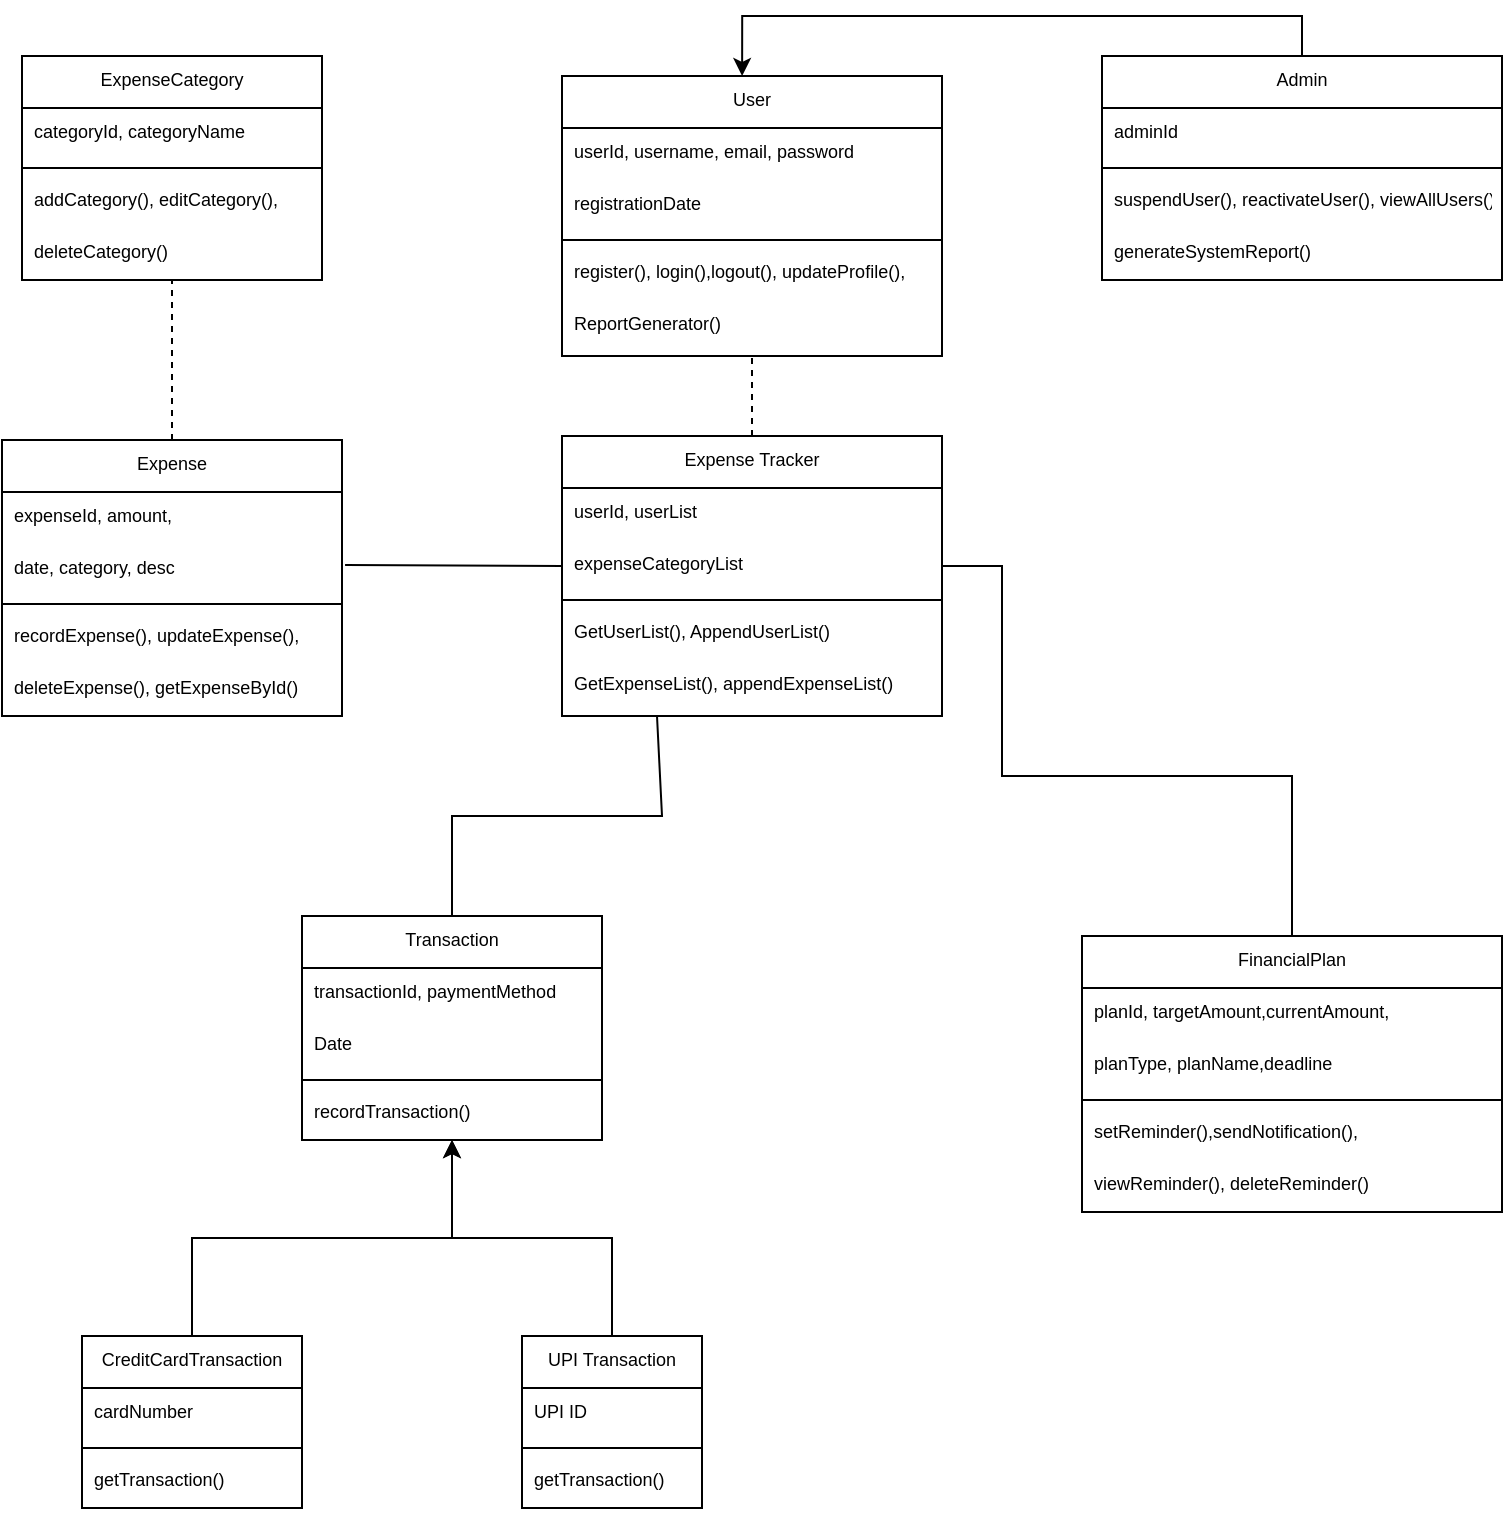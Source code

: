 <mxfile version="24.7.14">
  <diagram id="C5RBs43oDa-KdzZeNtuy" name="Page-1">
    <mxGraphModel dx="1147" dy="657" grid="1" gridSize="10" guides="1" tooltips="1" connect="1" arrows="1" fold="1" page="1" pageScale="1" pageWidth="827" pageHeight="1169" math="0" shadow="0">
      <root>
        <mxCell id="WIyWlLk6GJQsqaUBKTNV-0" />
        <mxCell id="WIyWlLk6GJQsqaUBKTNV-1" parent="WIyWlLk6GJQsqaUBKTNV-0" />
        <mxCell id="OCV9bTOJfKCDQNKnnADA-19" style="edgeStyle=orthogonalEdgeStyle;rounded=0;orthogonalLoop=1;jettySize=auto;html=1;entryX=0.5;entryY=1;entryDx=0;entryDy=0;fontSize=9;" parent="WIyWlLk6GJQsqaUBKTNV-1" source="OCV9bTOJfKCDQNKnnADA-0" target="OCV9bTOJfKCDQNKnnADA-12" edge="1">
          <mxGeometry relative="1" as="geometry" />
        </mxCell>
        <mxCell id="OCV9bTOJfKCDQNKnnADA-0" value="CreditCardTransaction    " style="swimlane;fontStyle=0;align=center;verticalAlign=top;childLayout=stackLayout;horizontal=1;startSize=26;horizontalStack=0;resizeParent=1;resizeLast=0;collapsible=1;marginBottom=0;rounded=0;shadow=0;strokeWidth=1;fontSize=9;" parent="WIyWlLk6GJQsqaUBKTNV-1" vertex="1">
          <mxGeometry x="60" y="720" width="110" height="86" as="geometry">
            <mxRectangle x="130" y="380" width="160" height="26" as="alternateBounds" />
          </mxGeometry>
        </mxCell>
        <mxCell id="OCV9bTOJfKCDQNKnnADA-1" value="cardNumber                " style="text;align=left;verticalAlign=top;spacingLeft=4;spacingRight=4;overflow=hidden;rotatable=0;points=[[0,0.5],[1,0.5]];portConstraint=eastwest;fontSize=9;" parent="OCV9bTOJfKCDQNKnnADA-0" vertex="1">
          <mxGeometry y="26" width="110" height="26" as="geometry" />
        </mxCell>
        <mxCell id="OCV9bTOJfKCDQNKnnADA-3" value="" style="line;html=1;strokeWidth=1;align=left;verticalAlign=middle;spacingTop=-1;spacingLeft=3;spacingRight=3;rotatable=0;labelPosition=right;points=[];portConstraint=eastwest;fontSize=9;" parent="OCV9bTOJfKCDQNKnnADA-0" vertex="1">
          <mxGeometry y="52" width="110" height="8" as="geometry" />
        </mxCell>
        <mxCell id="OCV9bTOJfKCDQNKnnADA-4" value="getTransaction()&#xa;&#xa;" style="text;align=left;verticalAlign=top;spacingLeft=4;spacingRight=4;overflow=hidden;rotatable=0;points=[[0,0.5],[1,0.5]];portConstraint=eastwest;fontStyle=0;fontSize=9;" parent="OCV9bTOJfKCDQNKnnADA-0" vertex="1">
          <mxGeometry y="60" width="110" height="26" as="geometry" />
        </mxCell>
        <mxCell id="OCV9bTOJfKCDQNKnnADA-23" style="edgeStyle=orthogonalEdgeStyle;rounded=0;orthogonalLoop=1;jettySize=auto;html=1;entryX=0.5;entryY=1;entryDx=0;entryDy=0;fontSize=9;" parent="WIyWlLk6GJQsqaUBKTNV-1" source="OCV9bTOJfKCDQNKnnADA-6" target="OCV9bTOJfKCDQNKnnADA-12" edge="1">
          <mxGeometry relative="1" as="geometry" />
        </mxCell>
        <mxCell id="OCV9bTOJfKCDQNKnnADA-6" value="UPI Transaction" style="swimlane;fontStyle=0;align=center;verticalAlign=top;childLayout=stackLayout;horizontal=1;startSize=26;horizontalStack=0;resizeParent=1;resizeLast=0;collapsible=1;marginBottom=0;rounded=0;shadow=0;strokeWidth=1;fontSize=9;" parent="WIyWlLk6GJQsqaUBKTNV-1" vertex="1">
          <mxGeometry x="280" y="720" width="90" height="86" as="geometry">
            <mxRectangle x="130" y="380" width="160" height="26" as="alternateBounds" />
          </mxGeometry>
        </mxCell>
        <mxCell id="OCV9bTOJfKCDQNKnnADA-7" value="UPI ID" style="text;align=left;verticalAlign=top;spacingLeft=4;spacingRight=4;overflow=hidden;rotatable=0;points=[[0,0.5],[1,0.5]];portConstraint=eastwest;fontSize=9;" parent="OCV9bTOJfKCDQNKnnADA-6" vertex="1">
          <mxGeometry y="26" width="90" height="26" as="geometry" />
        </mxCell>
        <mxCell id="OCV9bTOJfKCDQNKnnADA-9" value="" style="line;html=1;strokeWidth=1;align=left;verticalAlign=middle;spacingTop=-1;spacingLeft=3;spacingRight=3;rotatable=0;labelPosition=right;points=[];portConstraint=eastwest;fontSize=9;" parent="OCV9bTOJfKCDQNKnnADA-6" vertex="1">
          <mxGeometry y="52" width="90" height="8" as="geometry" />
        </mxCell>
        <mxCell id="OCV9bTOJfKCDQNKnnADA-11" value="getTransaction()" style="text;align=left;verticalAlign=top;spacingLeft=4;spacingRight=4;overflow=hidden;rotatable=0;points=[[0,0.5],[1,0.5]];portConstraint=eastwest;fontSize=9;" parent="OCV9bTOJfKCDQNKnnADA-6" vertex="1">
          <mxGeometry y="60" width="90" height="26" as="geometry" />
        </mxCell>
        <mxCell id="OCV9bTOJfKCDQNKnnADA-12" value=" Transaction" style="swimlane;fontStyle=0;align=center;verticalAlign=top;childLayout=stackLayout;horizontal=1;startSize=26;horizontalStack=0;resizeParent=1;resizeLast=0;collapsible=1;marginBottom=0;rounded=0;shadow=0;strokeWidth=1;fontSize=9;" parent="WIyWlLk6GJQsqaUBKTNV-1" vertex="1">
          <mxGeometry x="170" y="510" width="150" height="112" as="geometry">
            <mxRectangle x="130" y="380" width="160" height="26" as="alternateBounds" />
          </mxGeometry>
        </mxCell>
        <mxCell id="OCV9bTOJfKCDQNKnnADA-13" value="transactionId, paymentMethod&#xa;&#xa;" style="text;align=left;verticalAlign=top;spacingLeft=4;spacingRight=4;overflow=hidden;rotatable=0;points=[[0,0.5],[1,0.5]];portConstraint=eastwest;fontSize=9;" parent="OCV9bTOJfKCDQNKnnADA-12" vertex="1">
          <mxGeometry y="26" width="150" height="26" as="geometry" />
        </mxCell>
        <mxCell id="OCV9bTOJfKCDQNKnnADA-14" value="Date" style="text;align=left;verticalAlign=top;spacingLeft=4;spacingRight=4;overflow=hidden;rotatable=0;points=[[0,0.5],[1,0.5]];portConstraint=eastwest;rounded=0;shadow=0;html=0;fontSize=9;" parent="OCV9bTOJfKCDQNKnnADA-12" vertex="1">
          <mxGeometry y="52" width="150" height="26" as="geometry" />
        </mxCell>
        <mxCell id="OCV9bTOJfKCDQNKnnADA-15" value="" style="line;html=1;strokeWidth=1;align=left;verticalAlign=middle;spacingTop=-1;spacingLeft=3;spacingRight=3;rotatable=0;labelPosition=right;points=[];portConstraint=eastwest;fontSize=9;" parent="OCV9bTOJfKCDQNKnnADA-12" vertex="1">
          <mxGeometry y="78" width="150" height="8" as="geometry" />
        </mxCell>
        <mxCell id="OCV9bTOJfKCDQNKnnADA-16" value="recordTransaction()" style="text;align=left;verticalAlign=top;spacingLeft=4;spacingRight=4;overflow=hidden;rotatable=0;points=[[0,0.5],[1,0.5]];portConstraint=eastwest;fontStyle=0;fontSize=9;" parent="OCV9bTOJfKCDQNKnnADA-12" vertex="1">
          <mxGeometry y="86" width="150" height="26" as="geometry" />
        </mxCell>
        <mxCell id="OCV9bTOJfKCDQNKnnADA-24" value="Expense Tracker" style="swimlane;fontStyle=0;align=center;verticalAlign=top;childLayout=stackLayout;horizontal=1;startSize=26;horizontalStack=0;resizeParent=1;resizeLast=0;collapsible=1;marginBottom=0;rounded=0;shadow=0;strokeWidth=1;fontSize=9;" parent="WIyWlLk6GJQsqaUBKTNV-1" vertex="1">
          <mxGeometry x="300" y="270" width="190" height="140" as="geometry">
            <mxRectangle x="130" y="380" width="160" height="26" as="alternateBounds" />
          </mxGeometry>
        </mxCell>
        <mxCell id="OCV9bTOJfKCDQNKnnADA-25" value="userId, userList" style="text;align=left;verticalAlign=top;spacingLeft=4;spacingRight=4;overflow=hidden;rotatable=0;points=[[0,0.5],[1,0.5]];portConstraint=eastwest;fontSize=9;" parent="OCV9bTOJfKCDQNKnnADA-24" vertex="1">
          <mxGeometry y="26" width="190" height="26" as="geometry" />
        </mxCell>
        <mxCell id="OCV9bTOJfKCDQNKnnADA-26" value="expenseCategoryList" style="text;align=left;verticalAlign=top;spacingLeft=4;spacingRight=4;overflow=hidden;rotatable=0;points=[[0,0.5],[1,0.5]];portConstraint=eastwest;rounded=0;shadow=0;html=0;fontSize=9;" parent="OCV9bTOJfKCDQNKnnADA-24" vertex="1">
          <mxGeometry y="52" width="190" height="26" as="geometry" />
        </mxCell>
        <mxCell id="OCV9bTOJfKCDQNKnnADA-27" value="" style="line;html=1;strokeWidth=1;align=left;verticalAlign=middle;spacingTop=-1;spacingLeft=3;spacingRight=3;rotatable=0;labelPosition=right;points=[];portConstraint=eastwest;fontSize=9;" parent="OCV9bTOJfKCDQNKnnADA-24" vertex="1">
          <mxGeometry y="78" width="190" height="8" as="geometry" />
        </mxCell>
        <mxCell id="OCV9bTOJfKCDQNKnnADA-28" value="GetUserList(), AppendUserList()" style="text;align=left;verticalAlign=top;spacingLeft=4;spacingRight=4;overflow=hidden;rotatable=0;points=[[0,0.5],[1,0.5]];portConstraint=eastwest;fontStyle=0;fontSize=9;" parent="OCV9bTOJfKCDQNKnnADA-24" vertex="1">
          <mxGeometry y="86" width="190" height="26" as="geometry" />
        </mxCell>
        <mxCell id="OCV9bTOJfKCDQNKnnADA-29" value="GetExpenseList(), appendExpenseList()" style="text;align=left;verticalAlign=top;spacingLeft=4;spacingRight=4;overflow=hidden;rotatable=0;points=[[0,0.5],[1,0.5]];portConstraint=eastwest;fontSize=9;" parent="OCV9bTOJfKCDQNKnnADA-24" vertex="1">
          <mxGeometry y="112" width="190" height="26" as="geometry" />
        </mxCell>
        <mxCell id="OCV9bTOJfKCDQNKnnADA-30" value="Admin&#xa;" style="swimlane;fontStyle=0;align=center;verticalAlign=top;childLayout=stackLayout;horizontal=1;startSize=26;horizontalStack=0;resizeParent=1;resizeLast=0;collapsible=1;marginBottom=0;rounded=0;shadow=0;strokeWidth=1;fontSize=9;" parent="WIyWlLk6GJQsqaUBKTNV-1" vertex="1">
          <mxGeometry x="570" y="80" width="200" height="112" as="geometry">
            <mxRectangle x="130" y="380" width="160" height="26" as="alternateBounds" />
          </mxGeometry>
        </mxCell>
        <mxCell id="OCV9bTOJfKCDQNKnnADA-31" value="adminId                   " style="text;align=left;verticalAlign=top;spacingLeft=4;spacingRight=4;overflow=hidden;rotatable=0;points=[[0,0.5],[1,0.5]];portConstraint=eastwest;fontSize=9;" parent="OCV9bTOJfKCDQNKnnADA-30" vertex="1">
          <mxGeometry y="26" width="200" height="26" as="geometry" />
        </mxCell>
        <mxCell id="OCV9bTOJfKCDQNKnnADA-33" value="" style="line;html=1;strokeWidth=1;align=left;verticalAlign=middle;spacingTop=-1;spacingLeft=3;spacingRight=3;rotatable=0;labelPosition=right;points=[];portConstraint=eastwest;fontSize=9;" parent="OCV9bTOJfKCDQNKnnADA-30" vertex="1">
          <mxGeometry y="52" width="200" height="8" as="geometry" />
        </mxCell>
        <mxCell id="OCV9bTOJfKCDQNKnnADA-34" value="suspendUser(), reactivateUser(), viewAllUsers()" style="text;align=left;verticalAlign=top;spacingLeft=4;spacingRight=4;overflow=hidden;rotatable=0;points=[[0,0.5],[1,0.5]];portConstraint=eastwest;fontStyle=0;fontSize=9;" parent="OCV9bTOJfKCDQNKnnADA-30" vertex="1">
          <mxGeometry y="60" width="200" height="26" as="geometry" />
        </mxCell>
        <mxCell id="OCV9bTOJfKCDQNKnnADA-35" value="generateSystemReport() " style="text;align=left;verticalAlign=top;spacingLeft=4;spacingRight=4;overflow=hidden;rotatable=0;points=[[0,0.5],[1,0.5]];portConstraint=eastwest;fontSize=9;" parent="OCV9bTOJfKCDQNKnnADA-30" vertex="1">
          <mxGeometry y="86" width="200" height="26" as="geometry" />
        </mxCell>
        <mxCell id="OCV9bTOJfKCDQNKnnADA-36" value="ExpenseCategory" style="swimlane;fontStyle=0;align=center;verticalAlign=top;childLayout=stackLayout;horizontal=1;startSize=26;horizontalStack=0;resizeParent=1;resizeLast=0;collapsible=1;marginBottom=0;rounded=0;shadow=0;strokeWidth=1;fontSize=9;" parent="WIyWlLk6GJQsqaUBKTNV-1" vertex="1">
          <mxGeometry x="30" y="80" width="150" height="112" as="geometry">
            <mxRectangle x="130" y="380" width="160" height="26" as="alternateBounds" />
          </mxGeometry>
        </mxCell>
        <mxCell id="OCV9bTOJfKCDQNKnnADA-37" value="categoryId, categoryName" style="text;align=left;verticalAlign=top;spacingLeft=4;spacingRight=4;overflow=hidden;rotatable=0;points=[[0,0.5],[1,0.5]];portConstraint=eastwest;fontSize=9;" parent="OCV9bTOJfKCDQNKnnADA-36" vertex="1">
          <mxGeometry y="26" width="150" height="26" as="geometry" />
        </mxCell>
        <mxCell id="OCV9bTOJfKCDQNKnnADA-39" value="" style="line;html=1;strokeWidth=1;align=left;verticalAlign=middle;spacingTop=-1;spacingLeft=3;spacingRight=3;rotatable=0;labelPosition=right;points=[];portConstraint=eastwest;fontSize=9;" parent="OCV9bTOJfKCDQNKnnADA-36" vertex="1">
          <mxGeometry y="52" width="150" height="8" as="geometry" />
        </mxCell>
        <mxCell id="OCV9bTOJfKCDQNKnnADA-40" value="addCategory(), editCategory()," style="text;align=left;verticalAlign=top;spacingLeft=4;spacingRight=4;overflow=hidden;rotatable=0;points=[[0,0.5],[1,0.5]];portConstraint=eastwest;fontStyle=0;fontSize=9;" parent="OCV9bTOJfKCDQNKnnADA-36" vertex="1">
          <mxGeometry y="60" width="150" height="26" as="geometry" />
        </mxCell>
        <mxCell id="OCV9bTOJfKCDQNKnnADA-41" value="deleteCategory()" style="text;align=left;verticalAlign=top;spacingLeft=4;spacingRight=4;overflow=hidden;rotatable=0;points=[[0,0.5],[1,0.5]];portConstraint=eastwest;fontSize=9;" parent="OCV9bTOJfKCDQNKnnADA-36" vertex="1">
          <mxGeometry y="86" width="150" height="26" as="geometry" />
        </mxCell>
        <mxCell id="OCV9bTOJfKCDQNKnnADA-42" value="Expense            " style="swimlane;fontStyle=0;align=center;verticalAlign=top;childLayout=stackLayout;horizontal=1;startSize=26;horizontalStack=0;resizeParent=1;resizeLast=0;collapsible=1;marginBottom=0;rounded=0;shadow=0;strokeWidth=1;fontSize=9;" parent="WIyWlLk6GJQsqaUBKTNV-1" vertex="1">
          <mxGeometry x="20" y="272" width="170" height="138" as="geometry">
            <mxRectangle x="130" y="380" width="160" height="26" as="alternateBounds" />
          </mxGeometry>
        </mxCell>
        <mxCell id="OCV9bTOJfKCDQNKnnADA-43" value="expenseId, amount," style="text;align=left;verticalAlign=top;spacingLeft=4;spacingRight=4;overflow=hidden;rotatable=0;points=[[0,0.5],[1,0.5]];portConstraint=eastwest;fontSize=9;" parent="OCV9bTOJfKCDQNKnnADA-42" vertex="1">
          <mxGeometry y="26" width="170" height="26" as="geometry" />
        </mxCell>
        <mxCell id="OCV9bTOJfKCDQNKnnADA-44" value="date, category, desc" style="text;align=left;verticalAlign=top;spacingLeft=4;spacingRight=4;overflow=hidden;rotatable=0;points=[[0,0.5],[1,0.5]];portConstraint=eastwest;rounded=0;shadow=0;html=0;fontSize=9;" parent="OCV9bTOJfKCDQNKnnADA-42" vertex="1">
          <mxGeometry y="52" width="170" height="26" as="geometry" />
        </mxCell>
        <mxCell id="OCV9bTOJfKCDQNKnnADA-45" value="" style="line;html=1;strokeWidth=1;align=left;verticalAlign=middle;spacingTop=-1;spacingLeft=3;spacingRight=3;rotatable=0;labelPosition=right;points=[];portConstraint=eastwest;fontSize=9;" parent="OCV9bTOJfKCDQNKnnADA-42" vertex="1">
          <mxGeometry y="78" width="170" height="8" as="geometry" />
        </mxCell>
        <mxCell id="OCV9bTOJfKCDQNKnnADA-46" value="recordExpense(), updateExpense()," style="text;align=left;verticalAlign=top;spacingLeft=4;spacingRight=4;overflow=hidden;rotatable=0;points=[[0,0.5],[1,0.5]];portConstraint=eastwest;fontStyle=0;fontSize=9;" parent="OCV9bTOJfKCDQNKnnADA-42" vertex="1">
          <mxGeometry y="86" width="170" height="26" as="geometry" />
        </mxCell>
        <mxCell id="OCV9bTOJfKCDQNKnnADA-47" value="deleteExpense(), getExpenseById()" style="text;align=left;verticalAlign=top;spacingLeft=4;spacingRight=4;overflow=hidden;rotatable=0;points=[[0,0.5],[1,0.5]];portConstraint=eastwest;fontSize=9;" parent="OCV9bTOJfKCDQNKnnADA-42" vertex="1">
          <mxGeometry y="112" width="170" height="26" as="geometry" />
        </mxCell>
        <mxCell id="OCV9bTOJfKCDQNKnnADA-50" style="edgeStyle=orthogonalEdgeStyle;rounded=0;orthogonalLoop=1;jettySize=auto;html=1;exitX=0.5;exitY=0;exitDx=0;exitDy=0;entryX=0.474;entryY=0;entryDx=0;entryDy=0;entryPerimeter=0;" parent="WIyWlLk6GJQsqaUBKTNV-1" source="OCV9bTOJfKCDQNKnnADA-30" target="77mKdDqUYJa5O5k3lbw4-0" edge="1">
          <mxGeometry relative="1" as="geometry" />
        </mxCell>
        <mxCell id="OCV9bTOJfKCDQNKnnADA-51" value="" style="endArrow=none;dashed=1;html=1;rounded=0;entryX=0.5;entryY=1;entryDx=0;entryDy=0;exitX=0.5;exitY=0;exitDx=0;exitDy=0;" parent="WIyWlLk6GJQsqaUBKTNV-1" source="OCV9bTOJfKCDQNKnnADA-42" target="OCV9bTOJfKCDQNKnnADA-36" edge="1">
          <mxGeometry width="50" height="50" relative="1" as="geometry">
            <mxPoint x="330" y="260" as="sourcePoint" />
            <mxPoint x="380" y="210" as="targetPoint" />
          </mxGeometry>
        </mxCell>
        <mxCell id="OCV9bTOJfKCDQNKnnADA-62" value="" style="endArrow=none;html=1;rounded=0;exitX=1;exitY=0.5;exitDx=0;exitDy=0;" parent="WIyWlLk6GJQsqaUBKTNV-1" source="OCV9bTOJfKCDQNKnnADA-26" target="OCV9bTOJfKCDQNKnnADA-64" edge="1">
          <mxGeometry width="50" height="50" relative="1" as="geometry">
            <mxPoint x="440" y="400" as="sourcePoint" />
            <mxPoint x="490" y="350" as="targetPoint" />
            <Array as="points">
              <mxPoint x="520" y="335" />
              <mxPoint x="520" y="440" />
              <mxPoint x="665" y="440" />
            </Array>
          </mxGeometry>
        </mxCell>
        <mxCell id="OCV9bTOJfKCDQNKnnADA-63" value="" style="endArrow=none;html=1;rounded=0;entryX=0;entryY=0.5;entryDx=0;entryDy=0;exitX=1.009;exitY=0.405;exitDx=0;exitDy=0;exitPerimeter=0;" parent="WIyWlLk6GJQsqaUBKTNV-1" source="OCV9bTOJfKCDQNKnnADA-44" target="OCV9bTOJfKCDQNKnnADA-26" edge="1">
          <mxGeometry width="50" height="50" relative="1" as="geometry">
            <mxPoint x="200" y="380" as="sourcePoint" />
            <mxPoint x="300" y="386" as="targetPoint" />
          </mxGeometry>
        </mxCell>
        <mxCell id="OCV9bTOJfKCDQNKnnADA-64" value=" FinancialPlan " style="swimlane;fontStyle=0;align=center;verticalAlign=top;childLayout=stackLayout;horizontal=1;startSize=26;horizontalStack=0;resizeParent=1;resizeLast=0;collapsible=1;marginBottom=0;rounded=0;shadow=0;strokeWidth=1;fontSize=9;" parent="WIyWlLk6GJQsqaUBKTNV-1" vertex="1">
          <mxGeometry x="560" y="520" width="210" height="138" as="geometry">
            <mxRectangle x="130" y="380" width="160" height="26" as="alternateBounds" />
          </mxGeometry>
        </mxCell>
        <mxCell id="OCV9bTOJfKCDQNKnnADA-65" value=" planId, targetAmount,currentAmount, &#xa;" style="text;align=left;verticalAlign=top;spacingLeft=4;spacingRight=4;overflow=hidden;rotatable=0;points=[[0,0.5],[1,0.5]];portConstraint=eastwest;fontSize=9;" parent="OCV9bTOJfKCDQNKnnADA-64" vertex="1">
          <mxGeometry y="26" width="210" height="26" as="geometry" />
        </mxCell>
        <mxCell id="OCV9bTOJfKCDQNKnnADA-69" value="planType, planName,deadline" style="text;align=left;verticalAlign=top;spacingLeft=4;spacingRight=4;overflow=hidden;rotatable=0;points=[[0,0.5],[1,0.5]];portConstraint=eastwest;fontSize=9;" parent="OCV9bTOJfKCDQNKnnADA-64" vertex="1">
          <mxGeometry y="52" width="210" height="26" as="geometry" />
        </mxCell>
        <mxCell id="OCV9bTOJfKCDQNKnnADA-66" value="" style="line;html=1;strokeWidth=1;align=left;verticalAlign=middle;spacingTop=-1;spacingLeft=3;spacingRight=3;rotatable=0;labelPosition=right;points=[];portConstraint=eastwest;fontSize=9;" parent="OCV9bTOJfKCDQNKnnADA-64" vertex="1">
          <mxGeometry y="78" width="210" height="8" as="geometry" />
        </mxCell>
        <mxCell id="OCV9bTOJfKCDQNKnnADA-67" value="setReminder(),sendNotification()," style="text;align=left;verticalAlign=top;spacingLeft=4;spacingRight=4;overflow=hidden;rotatable=0;points=[[0,0.5],[1,0.5]];portConstraint=eastwest;fontStyle=0;fontSize=9;" parent="OCV9bTOJfKCDQNKnnADA-64" vertex="1">
          <mxGeometry y="86" width="210" height="26" as="geometry" />
        </mxCell>
        <mxCell id="OCV9bTOJfKCDQNKnnADA-68" value="viewReminder(), deleteReminder()" style="text;align=left;verticalAlign=top;spacingLeft=4;spacingRight=4;overflow=hidden;rotatable=0;points=[[0,0.5],[1,0.5]];portConstraint=eastwest;fontSize=9;" parent="OCV9bTOJfKCDQNKnnADA-64" vertex="1">
          <mxGeometry y="112" width="210" height="26" as="geometry" />
        </mxCell>
        <mxCell id="OCV9bTOJfKCDQNKnnADA-79" value="" style="endArrow=none;html=1;rounded=0;entryX=0.25;entryY=1;entryDx=0;entryDy=0;exitX=0.5;exitY=0;exitDx=0;exitDy=0;" parent="WIyWlLk6GJQsqaUBKTNV-1" source="OCV9bTOJfKCDQNKnnADA-12" target="OCV9bTOJfKCDQNKnnADA-24" edge="1">
          <mxGeometry width="50" height="50" relative="1" as="geometry">
            <mxPoint x="70" y="550" as="sourcePoint" />
            <mxPoint x="120" y="500" as="targetPoint" />
            <Array as="points">
              <mxPoint x="245" y="460" />
              <mxPoint x="350" y="460" />
            </Array>
          </mxGeometry>
        </mxCell>
        <mxCell id="77mKdDqUYJa5O5k3lbw4-0" value=" User " style="swimlane;fontStyle=0;align=center;verticalAlign=top;childLayout=stackLayout;horizontal=1;startSize=26;horizontalStack=0;resizeParent=1;resizeLast=0;collapsible=1;marginBottom=0;rounded=0;shadow=0;strokeWidth=1;fontSize=9;" vertex="1" parent="WIyWlLk6GJQsqaUBKTNV-1">
          <mxGeometry x="300" y="90" width="190" height="140" as="geometry">
            <mxRectangle x="130" y="380" width="160" height="26" as="alternateBounds" />
          </mxGeometry>
        </mxCell>
        <mxCell id="77mKdDqUYJa5O5k3lbw4-1" value="userId, username, email, password" style="text;align=left;verticalAlign=top;spacingLeft=4;spacingRight=4;overflow=hidden;rotatable=0;points=[[0,0.5],[1,0.5]];portConstraint=eastwest;fontSize=9;" vertex="1" parent="77mKdDqUYJa5O5k3lbw4-0">
          <mxGeometry y="26" width="190" height="26" as="geometry" />
        </mxCell>
        <mxCell id="77mKdDqUYJa5O5k3lbw4-2" value="registrationDate                  " style="text;align=left;verticalAlign=top;spacingLeft=4;spacingRight=4;overflow=hidden;rotatable=0;points=[[0,0.5],[1,0.5]];portConstraint=eastwest;rounded=0;shadow=0;html=0;fontSize=9;" vertex="1" parent="77mKdDqUYJa5O5k3lbw4-0">
          <mxGeometry y="52" width="190" height="26" as="geometry" />
        </mxCell>
        <mxCell id="77mKdDqUYJa5O5k3lbw4-3" value="" style="line;html=1;strokeWidth=1;align=left;verticalAlign=middle;spacingTop=-1;spacingLeft=3;spacingRight=3;rotatable=0;labelPosition=right;points=[];portConstraint=eastwest;fontSize=9;" vertex="1" parent="77mKdDqUYJa5O5k3lbw4-0">
          <mxGeometry y="78" width="190" height="8" as="geometry" />
        </mxCell>
        <mxCell id="77mKdDqUYJa5O5k3lbw4-4" value="register(), login(),logout(), updateProfile()," style="text;align=left;verticalAlign=top;spacingLeft=4;spacingRight=4;overflow=hidden;rotatable=0;points=[[0,0.5],[1,0.5]];portConstraint=eastwest;fontStyle=0;fontSize=9;" vertex="1" parent="77mKdDqUYJa5O5k3lbw4-0">
          <mxGeometry y="86" width="190" height="26" as="geometry" />
        </mxCell>
        <mxCell id="77mKdDqUYJa5O5k3lbw4-5" value="ReportGenerator()" style="text;align=left;verticalAlign=top;spacingLeft=4;spacingRight=4;overflow=hidden;rotatable=0;points=[[0,0.5],[1,0.5]];portConstraint=eastwest;fontSize=9;" vertex="1" parent="77mKdDqUYJa5O5k3lbw4-0">
          <mxGeometry y="112" width="190" height="26" as="geometry" />
        </mxCell>
        <mxCell id="77mKdDqUYJa5O5k3lbw4-6" value="" style="endArrow=none;dashed=1;html=1;rounded=0;entryX=0.5;entryY=1;entryDx=0;entryDy=0;exitX=0.5;exitY=0;exitDx=0;exitDy=0;" edge="1" parent="WIyWlLk6GJQsqaUBKTNV-1" source="OCV9bTOJfKCDQNKnnADA-24" target="77mKdDqUYJa5O5k3lbw4-0">
          <mxGeometry width="50" height="50" relative="1" as="geometry">
            <mxPoint x="115" y="282" as="sourcePoint" />
            <mxPoint x="115" y="202" as="targetPoint" />
          </mxGeometry>
        </mxCell>
      </root>
    </mxGraphModel>
  </diagram>
</mxfile>
